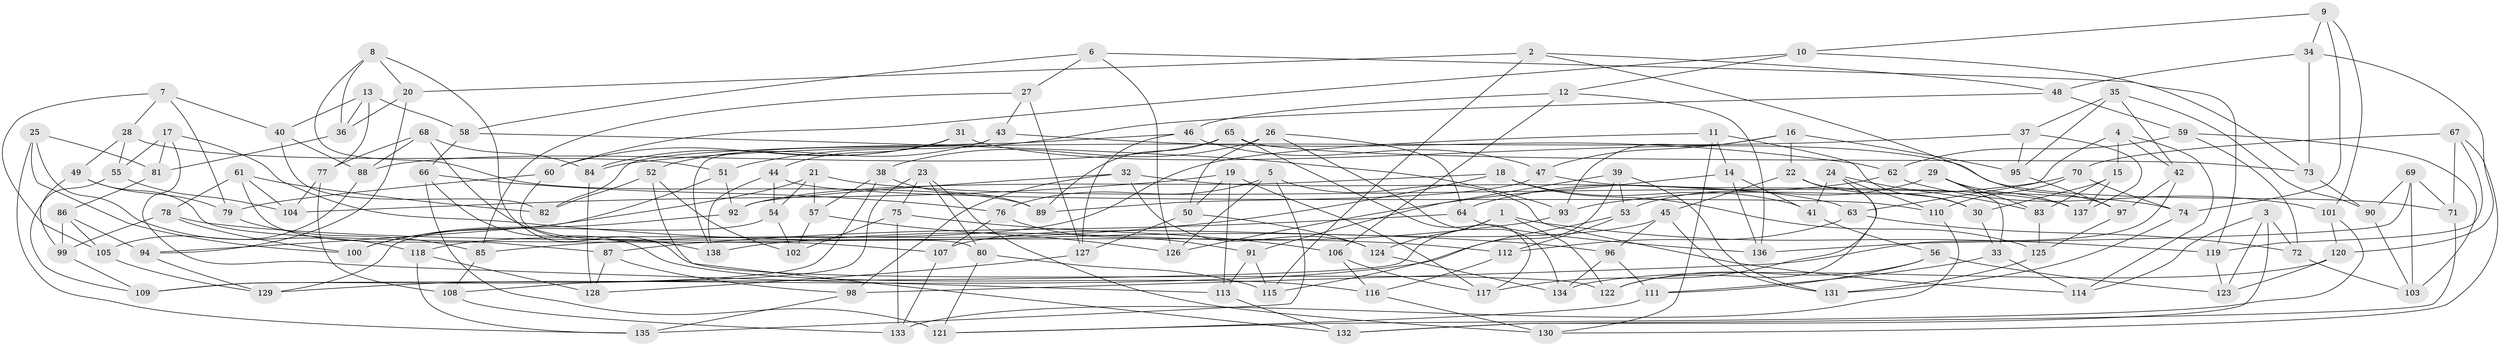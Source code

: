 // Generated by graph-tools (version 1.1) at 2025/16/03/09/25 04:16:23]
// undirected, 138 vertices, 276 edges
graph export_dot {
graph [start="1"]
  node [color=gray90,style=filled];
  1;
  2;
  3;
  4;
  5;
  6;
  7;
  8;
  9;
  10;
  11;
  12;
  13;
  14;
  15;
  16;
  17;
  18;
  19;
  20;
  21;
  22;
  23;
  24;
  25;
  26;
  27;
  28;
  29;
  30;
  31;
  32;
  33;
  34;
  35;
  36;
  37;
  38;
  39;
  40;
  41;
  42;
  43;
  44;
  45;
  46;
  47;
  48;
  49;
  50;
  51;
  52;
  53;
  54;
  55;
  56;
  57;
  58;
  59;
  60;
  61;
  62;
  63;
  64;
  65;
  66;
  67;
  68;
  69;
  70;
  71;
  72;
  73;
  74;
  75;
  76;
  77;
  78;
  79;
  80;
  81;
  82;
  83;
  84;
  85;
  86;
  87;
  88;
  89;
  90;
  91;
  92;
  93;
  94;
  95;
  96;
  97;
  98;
  99;
  100;
  101;
  102;
  103;
  104;
  105;
  106;
  107;
  108;
  109;
  110;
  111;
  112;
  113;
  114;
  115;
  116;
  117;
  118;
  119;
  120;
  121;
  122;
  123;
  124;
  125;
  126;
  127;
  128;
  129;
  130;
  131;
  132;
  133;
  134;
  135;
  136;
  137;
  138;
  1 -- 119;
  1 -- 109;
  1 -- 122;
  1 -- 124;
  2 -- 20;
  2 -- 48;
  2 -- 97;
  2 -- 115;
  3 -- 114;
  3 -- 132;
  3 -- 72;
  3 -- 123;
  4 -- 63;
  4 -- 42;
  4 -- 15;
  4 -- 114;
  5 -- 114;
  5 -- 126;
  5 -- 76;
  5 -- 135;
  6 -- 73;
  6 -- 126;
  6 -- 27;
  6 -- 58;
  7 -- 28;
  7 -- 105;
  7 -- 40;
  7 -- 79;
  8 -- 89;
  8 -- 122;
  8 -- 36;
  8 -- 20;
  9 -- 101;
  9 -- 74;
  9 -- 10;
  9 -- 34;
  10 -- 119;
  10 -- 60;
  10 -- 12;
  11 -- 14;
  11 -- 30;
  11 -- 130;
  11 -- 118;
  12 -- 46;
  12 -- 106;
  12 -- 136;
  13 -- 40;
  13 -- 58;
  13 -- 77;
  13 -- 36;
  14 -- 41;
  14 -- 136;
  14 -- 126;
  15 -- 83;
  15 -- 137;
  15 -- 30;
  16 -- 93;
  16 -- 47;
  16 -- 22;
  16 -- 95;
  17 -- 55;
  17 -- 113;
  17 -- 96;
  17 -- 81;
  18 -- 92;
  18 -- 125;
  18 -- 41;
  18 -- 85;
  19 -- 104;
  19 -- 50;
  19 -- 117;
  19 -- 113;
  20 -- 36;
  20 -- 94;
  21 -- 74;
  21 -- 54;
  21 -- 57;
  21 -- 100;
  22 -- 30;
  22 -- 45;
  22 -- 122;
  23 -- 130;
  23 -- 75;
  23 -- 108;
  23 -- 80;
  24 -- 117;
  24 -- 83;
  24 -- 110;
  24 -- 41;
  25 -- 118;
  25 -- 81;
  25 -- 135;
  25 -- 100;
  26 -- 64;
  26 -- 134;
  26 -- 50;
  26 -- 38;
  27 -- 127;
  27 -- 43;
  27 -- 85;
  28 -- 55;
  28 -- 49;
  28 -- 51;
  29 -- 83;
  29 -- 33;
  29 -- 137;
  29 -- 53;
  30 -- 33;
  31 -- 84;
  31 -- 71;
  31 -- 60;
  31 -- 44;
  32 -- 63;
  32 -- 98;
  32 -- 124;
  32 -- 92;
  33 -- 114;
  33 -- 111;
  34 -- 73;
  34 -- 48;
  34 -- 120;
  35 -- 42;
  35 -- 95;
  35 -- 90;
  35 -- 37;
  36 -- 81;
  37 -- 95;
  37 -- 84;
  37 -- 137;
  38 -- 89;
  38 -- 57;
  38 -- 109;
  39 -- 115;
  39 -- 131;
  39 -- 91;
  39 -- 53;
  40 -- 82;
  40 -- 88;
  41 -- 56;
  42 -- 97;
  42 -- 98;
  43 -- 62;
  43 -- 52;
  43 -- 138;
  44 -- 54;
  44 -- 110;
  44 -- 138;
  45 -- 131;
  45 -- 96;
  45 -- 107;
  46 -- 82;
  46 -- 127;
  46 -- 47;
  47 -- 137;
  47 -- 89;
  48 -- 59;
  48 -- 51;
  49 -- 99;
  49 -- 79;
  49 -- 107;
  50 -- 127;
  50 -- 124;
  51 -- 94;
  51 -- 92;
  52 -- 82;
  52 -- 102;
  52 -- 132;
  53 -- 129;
  53 -- 112;
  54 -- 102;
  54 -- 129;
  55 -- 109;
  55 -- 104;
  56 -- 111;
  56 -- 122;
  56 -- 123;
  57 -- 102;
  57 -- 126;
  58 -- 66;
  58 -- 93;
  59 -- 103;
  59 -- 72;
  59 -- 62;
  60 -- 79;
  60 -- 80;
  61 -- 104;
  61 -- 82;
  61 -- 78;
  61 -- 87;
  62 -- 101;
  62 -- 64;
  63 -- 72;
  63 -- 112;
  64 -- 136;
  64 -- 87;
  65 -- 89;
  65 -- 88;
  65 -- 73;
  65 -- 117;
  66 -- 76;
  66 -- 121;
  66 -- 116;
  67 -- 71;
  67 -- 119;
  67 -- 130;
  67 -- 70;
  68 -- 88;
  68 -- 84;
  68 -- 77;
  68 -- 138;
  69 -- 136;
  69 -- 90;
  69 -- 103;
  69 -- 71;
  70 -- 110;
  70 -- 93;
  70 -- 74;
  71 -- 132;
  72 -- 103;
  73 -- 90;
  74 -- 131;
  75 -- 102;
  75 -- 106;
  75 -- 133;
  76 -- 107;
  76 -- 91;
  77 -- 108;
  77 -- 104;
  78 -- 112;
  78 -- 100;
  78 -- 99;
  79 -- 85;
  80 -- 115;
  80 -- 121;
  81 -- 86;
  83 -- 125;
  84 -- 128;
  85 -- 108;
  86 -- 105;
  86 -- 99;
  86 -- 94;
  87 -- 128;
  87 -- 98;
  88 -- 105;
  90 -- 103;
  91 -- 113;
  91 -- 115;
  92 -- 100;
  93 -- 138;
  94 -- 129;
  95 -- 97;
  96 -- 111;
  96 -- 134;
  97 -- 125;
  98 -- 135;
  99 -- 109;
  101 -- 120;
  101 -- 121;
  105 -- 129;
  106 -- 117;
  106 -- 116;
  107 -- 133;
  108 -- 133;
  110 -- 133;
  111 -- 121;
  112 -- 116;
  113 -- 132;
  116 -- 130;
  118 -- 135;
  118 -- 128;
  119 -- 123;
  120 -- 134;
  120 -- 123;
  124 -- 134;
  125 -- 131;
  127 -- 128;
}
